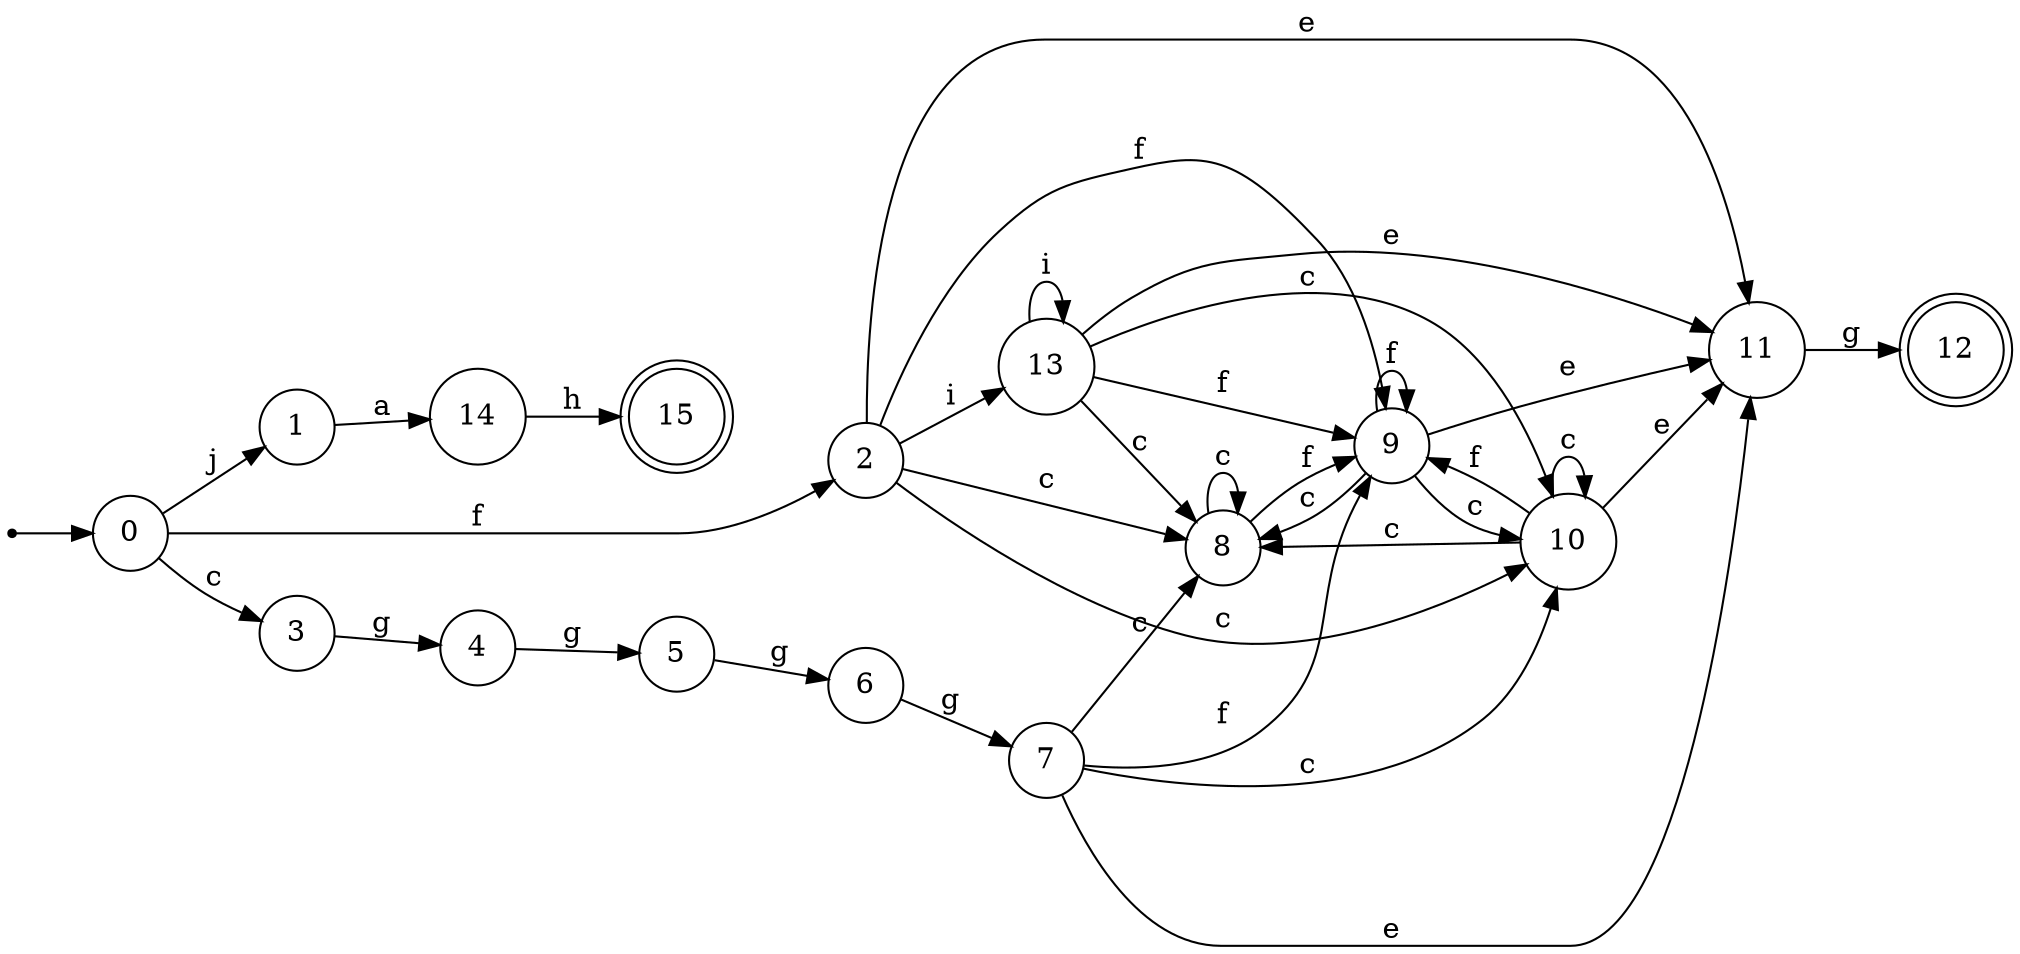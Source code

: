 digraph finite_state_machine {
rankdir=LR;
size="20,20";
node [shape = point]; "dummy0"
node [shape = circle]; "0";
"dummy0" -> "0";
node [shape = circle]; "1";
node [shape = circle]; "2";
node [shape = circle]; "3";
node [shape = circle]; "4";
node [shape = circle]; "5";
node [shape = circle]; "6";
node [shape = circle]; "7";
node [shape = circle]; "8";
node [shape = circle]; "9";
node [shape = circle]; "10";
node [shape = circle]; "11";
node [shape = doublecircle]; "12";node [shape = circle]; "13";
node [shape = circle]; "14";
node [shape = doublecircle]; "15";"0" -> "1" [label = "j"];
 "0" -> "2" [label = "f"];
 "0" -> "3" [label = "c"];
 "3" -> "4" [label = "g"];
 "4" -> "5" [label = "g"];
 "5" -> "6" [label = "g"];
 "6" -> "7" [label = "g"];
 "7" -> "8" [label = "c"];
 "7" -> "10" [label = "c"];
 "7" -> "9" [label = "f"];
 "7" -> "11" [label = "e"];
 "11" -> "12" [label = "g"];
 "10" -> "8" [label = "c"];
 "10" -> "10" [label = "c"];
 "10" -> "9" [label = "f"];
 "10" -> "11" [label = "e"];
 "9" -> "9" [label = "f"];
 "9" -> "8" [label = "c"];
 "9" -> "10" [label = "c"];
 "9" -> "11" [label = "e"];
 "8" -> "8" [label = "c"];
 "8" -> "9" [label = "f"];
 "2" -> "13" [label = "i"];
 "2" -> "8" [label = "c"];
 "2" -> "10" [label = "c"];
 "2" -> "9" [label = "f"];
 "2" -> "11" [label = "e"];
 "13" -> "13" [label = "i"];
 "13" -> "8" [label = "c"];
 "13" -> "10" [label = "c"];
 "13" -> "9" [label = "f"];
 "13" -> "11" [label = "e"];
 "1" -> "14" [label = "a"];
 "14" -> "15" [label = "h"];
 }
